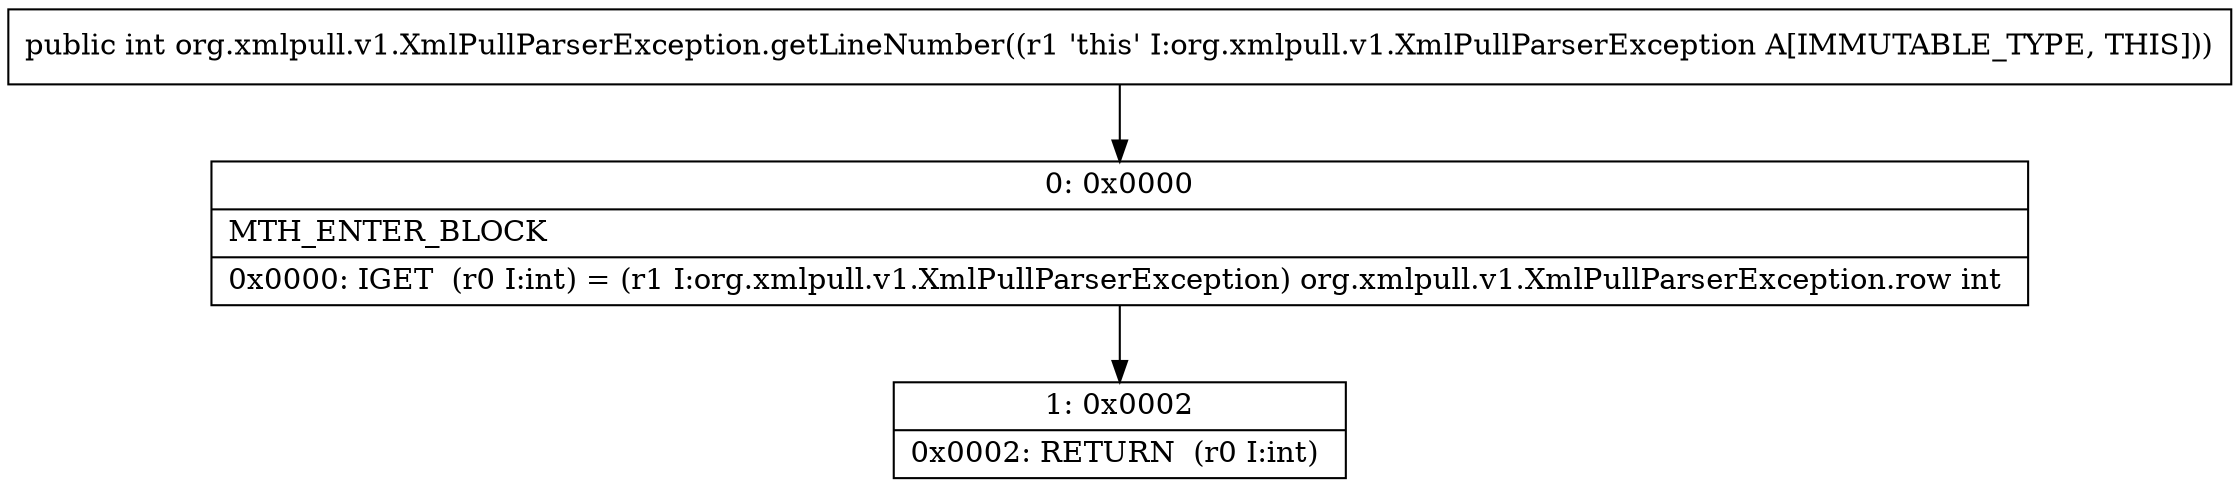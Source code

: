 digraph "CFG fororg.xmlpull.v1.XmlPullParserException.getLineNumber()I" {
Node_0 [shape=record,label="{0\:\ 0x0000|MTH_ENTER_BLOCK\l|0x0000: IGET  (r0 I:int) = (r1 I:org.xmlpull.v1.XmlPullParserException) org.xmlpull.v1.XmlPullParserException.row int \l}"];
Node_1 [shape=record,label="{1\:\ 0x0002|0x0002: RETURN  (r0 I:int) \l}"];
MethodNode[shape=record,label="{public int org.xmlpull.v1.XmlPullParserException.getLineNumber((r1 'this' I:org.xmlpull.v1.XmlPullParserException A[IMMUTABLE_TYPE, THIS])) }"];
MethodNode -> Node_0;
Node_0 -> Node_1;
}

